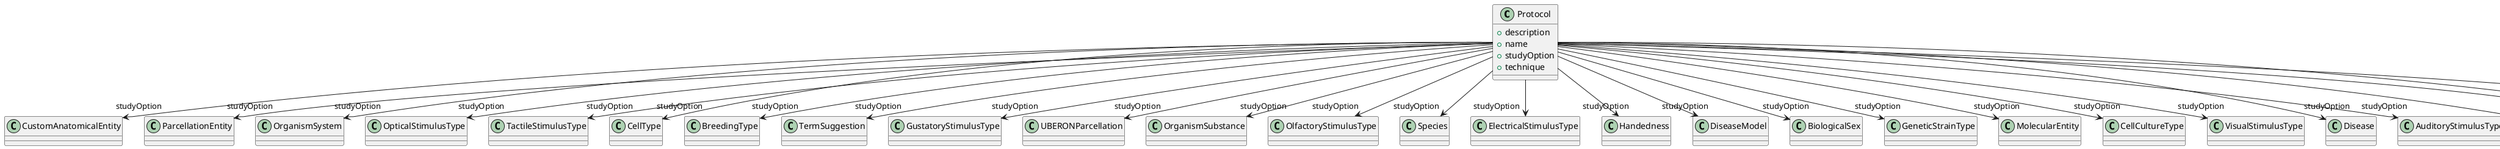 @startuml
class Protocol {
+description
+name
+studyOption
+technique

}
Protocol -d-> "studyOption" CustomAnatomicalEntity
Protocol -d-> "studyOption" ParcellationEntity
Protocol -d-> "studyOption" OrganismSystem
Protocol -d-> "studyOption" OpticalStimulusType
Protocol -d-> "studyOption" TactileStimulusType
Protocol -d-> "studyOption" CellType
Protocol -d-> "studyOption" BreedingType
Protocol -d-> "studyOption" TermSuggestion
Protocol -d-> "studyOption" GustatoryStimulusType
Protocol -d-> "studyOption" UBERONParcellation
Protocol -d-> "studyOption" OrganismSubstance
Protocol -d-> "studyOption" OlfactoryStimulusType
Protocol -d-> "studyOption" Species
Protocol -d-> "studyOption" ElectricalStimulusType
Protocol -d-> "studyOption" Handedness
Protocol -d-> "studyOption" DiseaseModel
Protocol -d-> "studyOption" BiologicalSex
Protocol -d-> "studyOption" GeneticStrainType
Protocol -d-> "studyOption" MolecularEntity
Protocol -d-> "studyOption" CellCultureType
Protocol -d-> "studyOption" VisualStimulusType
Protocol -d-> "studyOption" Disease
Protocol -d-> "studyOption" AuditoryStimulusType
Protocol -d-> "studyOption" BiologicalOrder
Protocol -d-> "studyOption" Organ
Protocol -d-> "studyOption" SubcellularEntity
Protocol -d-> "technique" Technique

@enduml